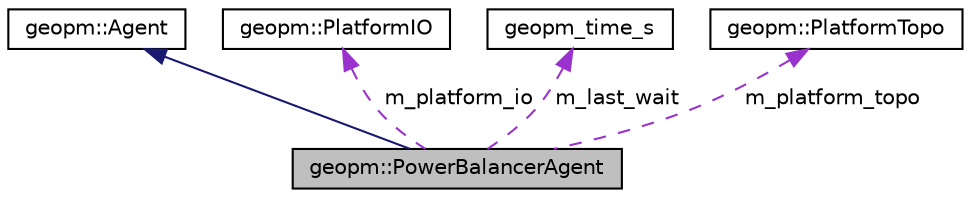 digraph "geopm::PowerBalancerAgent"
{
  edge [fontname="Helvetica",fontsize="10",labelfontname="Helvetica",labelfontsize="10"];
  node [fontname="Helvetica",fontsize="10",shape=record];
  Node2 [label="geopm::PowerBalancerAgent",height=0.2,width=0.4,color="black", fillcolor="grey75", style="filled", fontcolor="black"];
  Node3 -> Node2 [dir="back",color="midnightblue",fontsize="10",style="solid",fontname="Helvetica"];
  Node3 [label="geopm::Agent",height=0.2,width=0.4,color="black", fillcolor="white", style="filled",URL="$classgeopm_1_1_agent.html"];
  Node4 -> Node2 [dir="back",color="darkorchid3",fontsize="10",style="dashed",label=" m_platform_io" ,fontname="Helvetica"];
  Node4 [label="geopm::PlatformIO",height=0.2,width=0.4,color="black", fillcolor="white", style="filled",URL="$classgeopm_1_1_platform_i_o.html",tooltip="Class which is a collection of all valid control and signal objects for a platform. "];
  Node5 -> Node2 [dir="back",color="darkorchid3",fontsize="10",style="dashed",label=" m_last_wait" ,fontname="Helvetica"];
  Node5 [label="geopm_time_s",height=0.2,width=0.4,color="black", fillcolor="white", style="filled",URL="$structgeopm__time__s.html",tooltip="structure to abstract the timespec on linux from other representations of time. "];
  Node6 -> Node2 [dir="back",color="darkorchid3",fontsize="10",style="dashed",label=" m_platform_topo" ,fontname="Helvetica"];
  Node6 [label="geopm::PlatformTopo",height=0.2,width=0.4,color="black", fillcolor="white", style="filled",URL="$classgeopm_1_1_platform_topo.html"];
}
